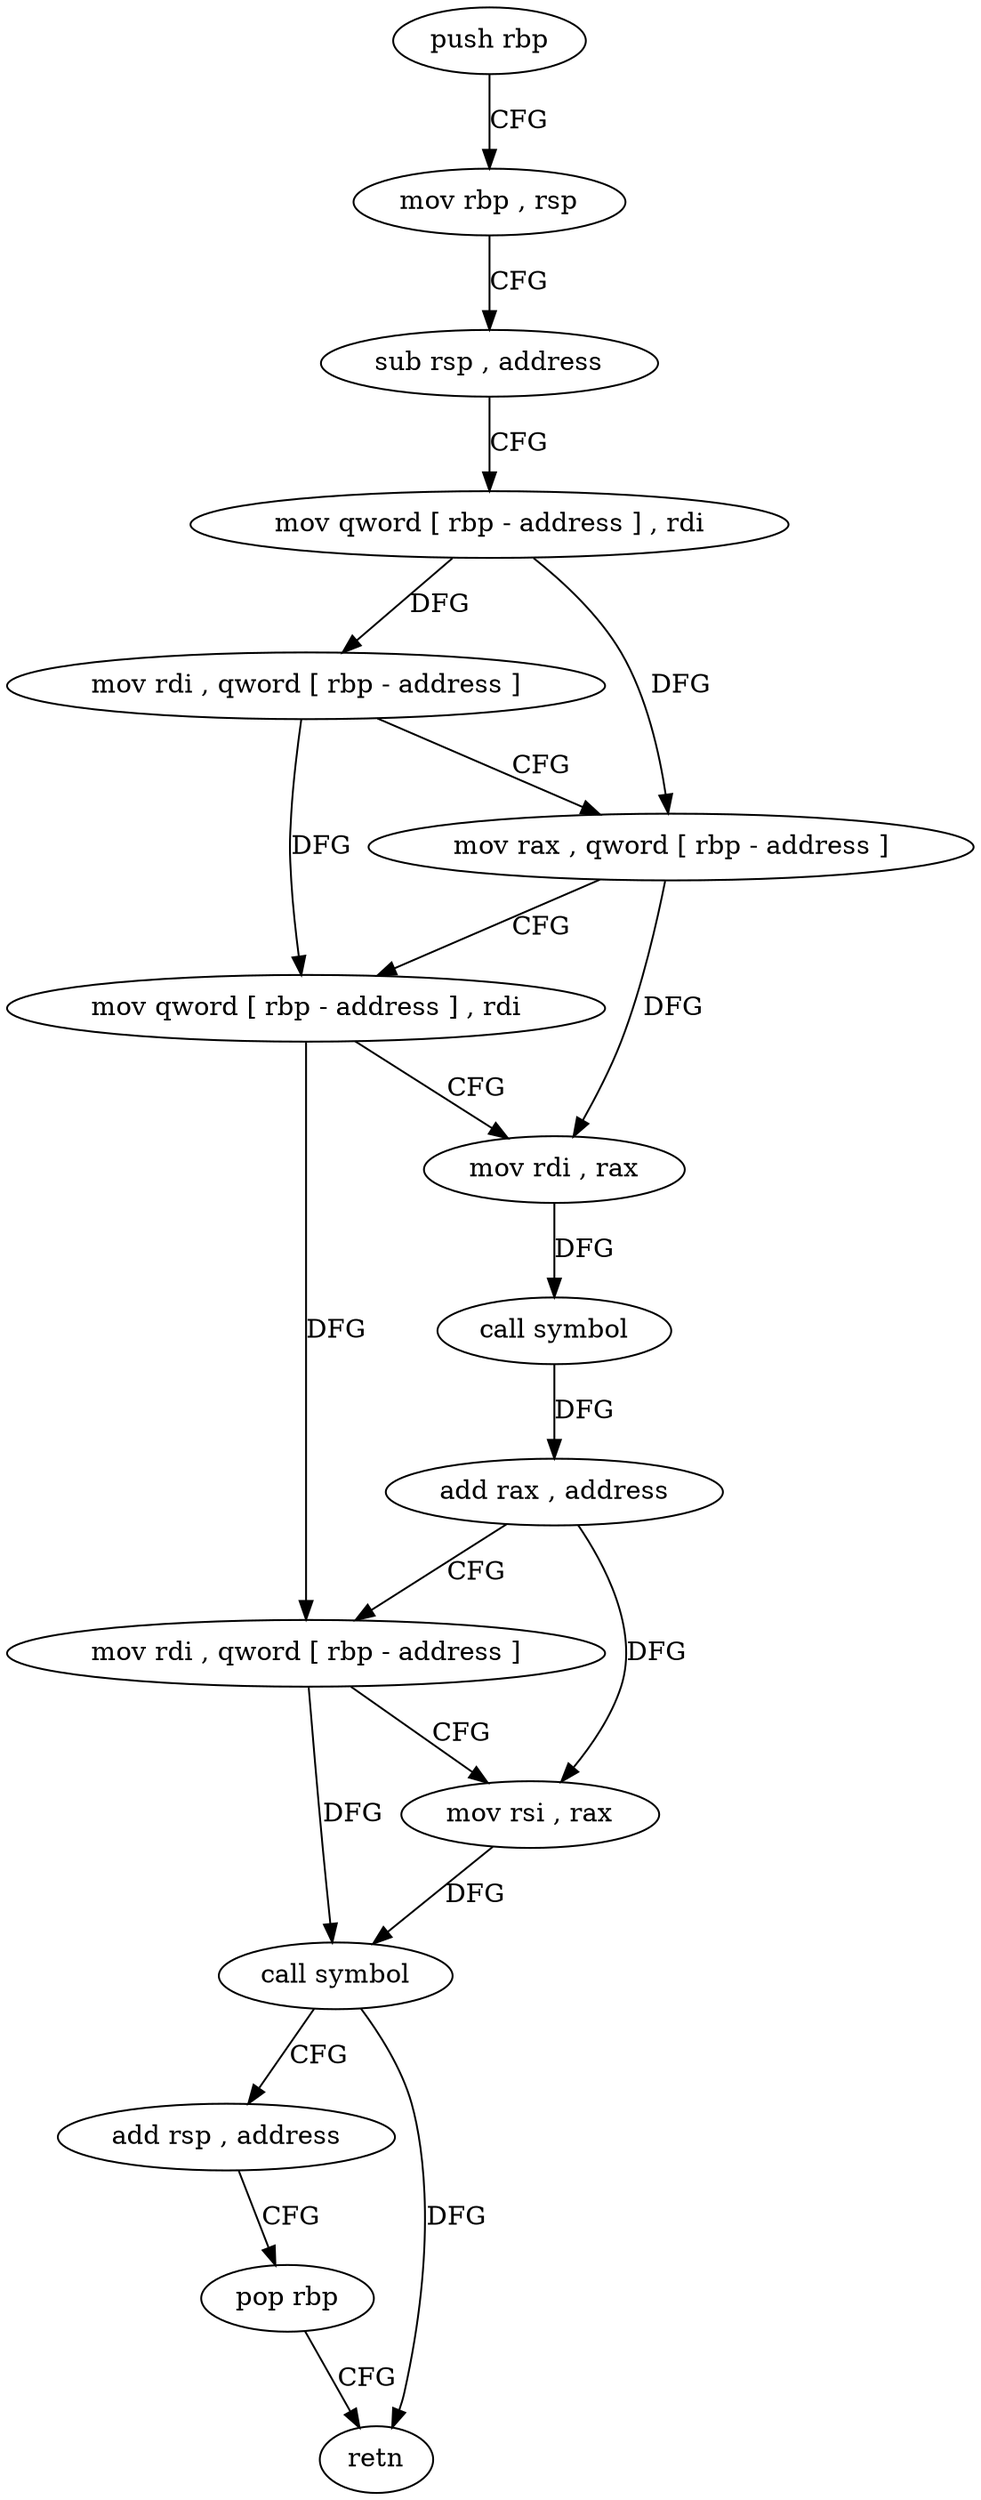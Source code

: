 digraph "func" {
"4240464" [label = "push rbp" ]
"4240465" [label = "mov rbp , rsp" ]
"4240468" [label = "sub rsp , address" ]
"4240472" [label = "mov qword [ rbp - address ] , rdi" ]
"4240476" [label = "mov rdi , qword [ rbp - address ]" ]
"4240480" [label = "mov rax , qword [ rbp - address ]" ]
"4240484" [label = "mov qword [ rbp - address ] , rdi" ]
"4240488" [label = "mov rdi , rax" ]
"4240491" [label = "call symbol" ]
"4240496" [label = "add rax , address" ]
"4240502" [label = "mov rdi , qword [ rbp - address ]" ]
"4240506" [label = "mov rsi , rax" ]
"4240509" [label = "call symbol" ]
"4240514" [label = "add rsp , address" ]
"4240518" [label = "pop rbp" ]
"4240519" [label = "retn" ]
"4240464" -> "4240465" [ label = "CFG" ]
"4240465" -> "4240468" [ label = "CFG" ]
"4240468" -> "4240472" [ label = "CFG" ]
"4240472" -> "4240476" [ label = "DFG" ]
"4240472" -> "4240480" [ label = "DFG" ]
"4240476" -> "4240480" [ label = "CFG" ]
"4240476" -> "4240484" [ label = "DFG" ]
"4240480" -> "4240484" [ label = "CFG" ]
"4240480" -> "4240488" [ label = "DFG" ]
"4240484" -> "4240488" [ label = "CFG" ]
"4240484" -> "4240502" [ label = "DFG" ]
"4240488" -> "4240491" [ label = "DFG" ]
"4240491" -> "4240496" [ label = "DFG" ]
"4240496" -> "4240502" [ label = "CFG" ]
"4240496" -> "4240506" [ label = "DFG" ]
"4240502" -> "4240506" [ label = "CFG" ]
"4240502" -> "4240509" [ label = "DFG" ]
"4240506" -> "4240509" [ label = "DFG" ]
"4240509" -> "4240514" [ label = "CFG" ]
"4240509" -> "4240519" [ label = "DFG" ]
"4240514" -> "4240518" [ label = "CFG" ]
"4240518" -> "4240519" [ label = "CFG" ]
}
